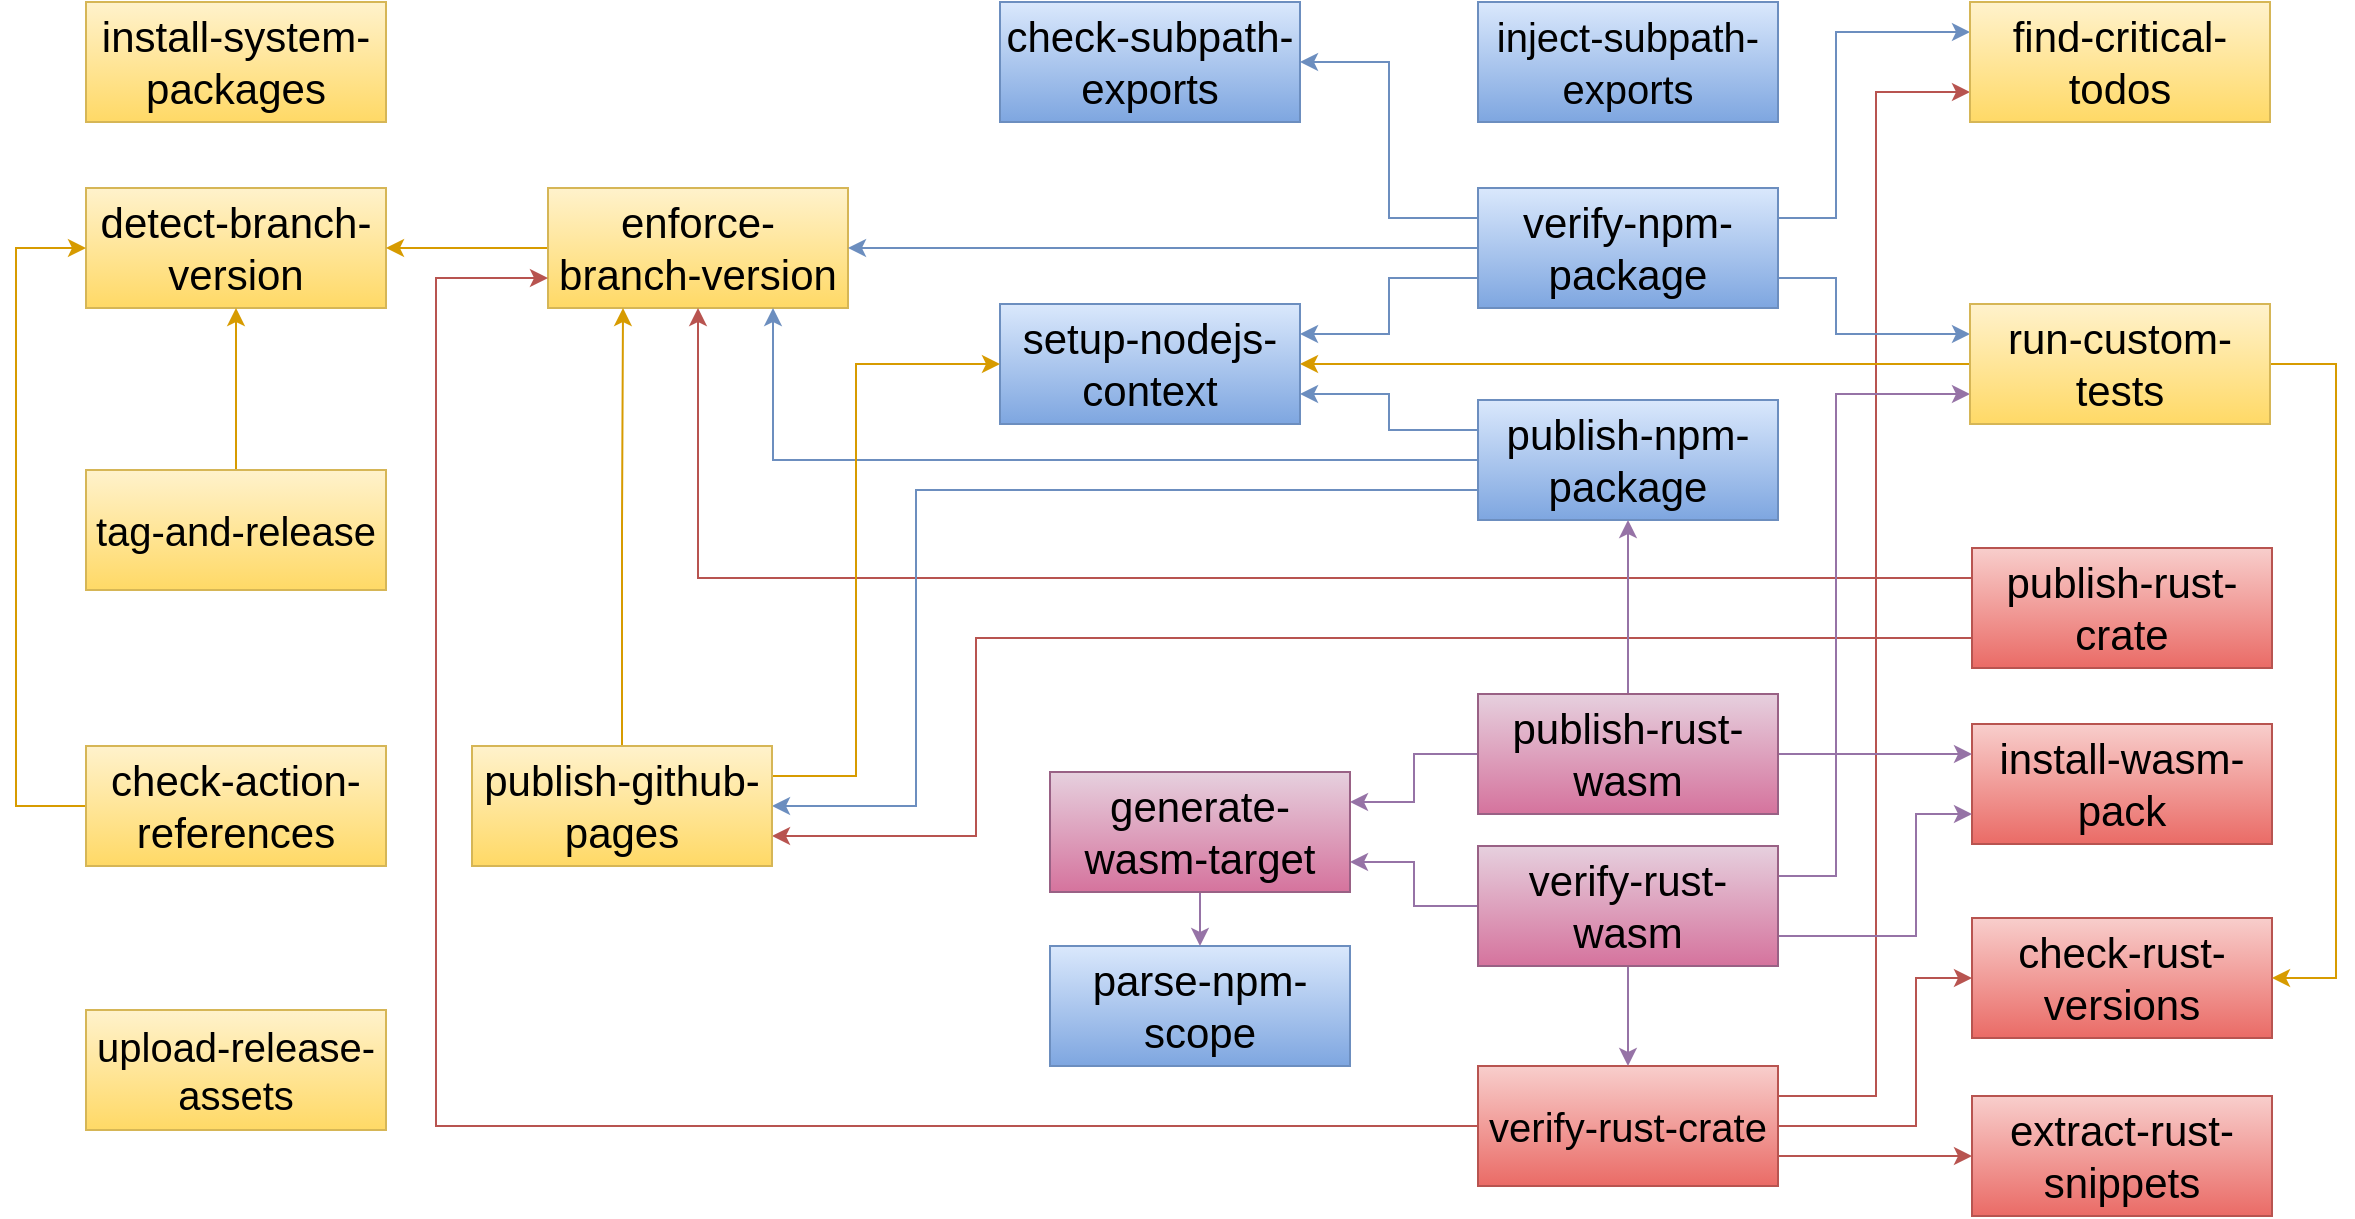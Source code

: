 <mxfile version="24.7.17">
  <diagram name="Page-1" id="WVEFT4MKlsdd_JEsjKgG">
    <mxGraphModel dx="1420" dy="801" grid="1" gridSize="10" guides="1" tooltips="1" connect="1" arrows="1" fold="1" page="1" pageScale="1" pageWidth="1280" pageHeight="640" math="0" shadow="0">
      <root>
        <mxCell id="0" />
        <mxCell id="1" parent="0" />
        <mxCell id="5F_uEz6Y_uifgk78bL69-2" value="&lt;font color=&quot;#000000&quot; style=&quot;font-size: 21px;&quot;&gt;install-wasm-pack&lt;/font&gt;" style="rounded=0;whiteSpace=wrap;html=1;fillColor=#f8cecc;gradientColor=#ea6b66;strokeColor=#b85450;fontSize=21;" parent="1" vertex="1">
          <mxGeometry x="1038" y="377" width="150" height="60" as="geometry" />
        </mxCell>
        <mxCell id="5F_uEz6Y_uifgk78bL69-3" value="&lt;font color=&quot;#000000&quot; style=&quot;font-size: 21px;&quot;&gt;check-rust-versions&lt;/font&gt;" style="rounded=0;whiteSpace=wrap;html=1;fillColor=#f8cecc;gradientColor=#ea6b66;strokeColor=#b85450;fontSize=21;" parent="1" vertex="1">
          <mxGeometry x="1038" y="474" width="150" height="60" as="geometry" />
        </mxCell>
        <mxCell id="5F_uEz6Y_uifgk78bL69-4" value="&lt;font color=&quot;#000000&quot; style=&quot;font-size: 21px;&quot;&gt;detect-branch-version&lt;/font&gt;" style="rounded=0;whiteSpace=wrap;html=1;fillColor=#fff2cc;gradientColor=#ffd966;strokeColor=#d6b656;fontSize=21;" parent="1" vertex="1">
          <mxGeometry x="95" y="109" width="150" height="60" as="geometry" />
        </mxCell>
        <mxCell id="a6QC8FRM8AmWY3ovsu5E-1" style="edgeStyle=orthogonalEdgeStyle;rounded=0;orthogonalLoop=1;jettySize=auto;html=1;exitX=0;exitY=0.5;exitDx=0;exitDy=0;entryX=1;entryY=0.5;entryDx=0;entryDy=0;strokeColor=#D79B00;" parent="1" source="5F_uEz6Y_uifgk78bL69-5" target="5F_uEz6Y_uifgk78bL69-4" edge="1">
          <mxGeometry relative="1" as="geometry" />
        </mxCell>
        <mxCell id="5F_uEz6Y_uifgk78bL69-5" value="&lt;font color=&quot;#000000&quot; style=&quot;font-size: 21px;&quot;&gt;enforce-branch-version&lt;/font&gt;" style="rounded=0;whiteSpace=wrap;html=1;fillColor=#fff2cc;gradientColor=#ffd966;strokeColor=#d6b656;fontSize=21;" parent="1" vertex="1">
          <mxGeometry x="326" y="109" width="150" height="60" as="geometry" />
        </mxCell>
        <mxCell id="R0RN9PVhyACfvfY2AZyn-1" style="edgeStyle=orthogonalEdgeStyle;rounded=0;orthogonalLoop=1;jettySize=auto;html=1;exitX=0.5;exitY=0;exitDx=0;exitDy=0;entryX=0.5;entryY=1;entryDx=0;entryDy=0;fillColor=#ffcd28;gradientColor=#ffa500;strokeColor=#d79b00;" parent="1" source="5F_uEz6Y_uifgk78bL69-8" target="5F_uEz6Y_uifgk78bL69-4" edge="1">
          <mxGeometry relative="1" as="geometry" />
        </mxCell>
        <mxCell id="5F_uEz6Y_uifgk78bL69-8" value="&lt;font color=&quot;#000000&quot; style=&quot;font-size: 20px;&quot;&gt;tag-and-release&lt;/font&gt;" style="rounded=0;whiteSpace=wrap;html=1;fillColor=#fff2cc;gradientColor=#ffd966;strokeColor=#d6b656;fontSize=21;" parent="1" vertex="1">
          <mxGeometry x="95" y="250" width="150" height="60" as="geometry" />
        </mxCell>
        <mxCell id="dx_RJlRm_CpA8sqadSIW-3" style="edgeStyle=orthogonalEdgeStyle;rounded=0;orthogonalLoop=1;jettySize=auto;html=1;exitX=1;exitY=0.75;exitDx=0;exitDy=0;entryX=0;entryY=0.5;entryDx=0;entryDy=0;fillColor=#f8cecc;gradientColor=#ea6b66;strokeColor=#b85450;" parent="1" source="5F_uEz6Y_uifgk78bL69-10" target="V_-eHLgGtdioPDiCoV3Y-1" edge="1">
          <mxGeometry relative="1" as="geometry" />
        </mxCell>
        <mxCell id="dx_RJlRm_CpA8sqadSIW-5" style="edgeStyle=orthogonalEdgeStyle;rounded=0;orthogonalLoop=1;jettySize=auto;html=1;exitX=1;exitY=0.25;exitDx=0;exitDy=0;entryX=0;entryY=0.75;entryDx=0;entryDy=0;fillColor=#f8cecc;gradientColor=#ea6b66;strokeColor=#b85450;" parent="1" source="5F_uEz6Y_uifgk78bL69-10" target="-g0peTl4rt_80_YKgBvN-1" edge="1">
          <mxGeometry relative="1" as="geometry">
            <Array as="points">
              <mxPoint x="990" y="563" />
              <mxPoint x="990" y="61" />
            </Array>
          </mxGeometry>
        </mxCell>
        <mxCell id="dx_RJlRm_CpA8sqadSIW-6" style="edgeStyle=orthogonalEdgeStyle;rounded=0;orthogonalLoop=1;jettySize=auto;html=1;exitX=1;exitY=0.5;exitDx=0;exitDy=0;entryX=0;entryY=0.5;entryDx=0;entryDy=0;fillColor=#f8cecc;gradientColor=#ea6b66;strokeColor=#b85450;" parent="1" source="5F_uEz6Y_uifgk78bL69-10" target="5F_uEz6Y_uifgk78bL69-3" edge="1">
          <mxGeometry relative="1" as="geometry">
            <Array as="points">
              <mxPoint x="1010" y="578" />
              <mxPoint x="1010" y="504" />
            </Array>
          </mxGeometry>
        </mxCell>
        <mxCell id="dx_RJlRm_CpA8sqadSIW-7" style="edgeStyle=orthogonalEdgeStyle;rounded=0;orthogonalLoop=1;jettySize=auto;html=1;exitX=0;exitY=0.5;exitDx=0;exitDy=0;entryX=0;entryY=0.75;entryDx=0;entryDy=0;fillColor=#f8cecc;gradientColor=#ea6b66;strokeColor=#b85450;" parent="1" source="5F_uEz6Y_uifgk78bL69-10" target="5F_uEz6Y_uifgk78bL69-5" edge="1">
          <mxGeometry relative="1" as="geometry">
            <Array as="points">
              <mxPoint x="270" y="578" />
              <mxPoint x="270" y="154" />
            </Array>
          </mxGeometry>
        </mxCell>
        <mxCell id="5F_uEz6Y_uifgk78bL69-10" value="&lt;font style=&quot;font-size: 20px;&quot;&gt;&lt;span style=&quot;color: rgb(0, 0, 0);&quot;&gt;verify&lt;/span&gt;&lt;font color=&quot;#000000&quot; style=&quot;font-size: 20px;&quot;&gt;-rust-crate&lt;/font&gt;&lt;/font&gt;" style="rounded=0;whiteSpace=wrap;html=1;fillColor=#f8cecc;gradientColor=#ea6b66;strokeColor=#b85450;fontSize=21;" parent="1" vertex="1">
          <mxGeometry x="791" y="548" width="150" height="60" as="geometry" />
        </mxCell>
        <mxCell id="3XO_MdoqbebSjalQx-rx-4" style="edgeStyle=orthogonalEdgeStyle;rounded=0;orthogonalLoop=1;jettySize=auto;html=1;exitX=0;exitY=0.75;exitDx=0;exitDy=0;fillColor=#f8cecc;gradientColor=#ea6b66;strokeColor=#b85450;entryX=1;entryY=0.75;entryDx=0;entryDy=0;" parent="1" source="5F_uEz6Y_uifgk78bL69-13" target="zN0u8qD7GRG8sksmnXtg-4" edge="1">
          <mxGeometry relative="1" as="geometry">
            <mxPoint x="420" y="418" as="targetPoint" />
            <Array as="points">
              <mxPoint x="540" y="334" />
              <mxPoint x="540" y="433" />
            </Array>
          </mxGeometry>
        </mxCell>
        <mxCell id="QD4Ny_D2l933doFP6hPs-7" style="edgeStyle=orthogonalEdgeStyle;rounded=0;orthogonalLoop=1;jettySize=auto;html=1;entryX=0.5;entryY=1;entryDx=0;entryDy=0;exitX=0;exitY=0.25;exitDx=0;exitDy=0;fillColor=#f8cecc;strokeColor=#b85450;gradientColor=#ea6b66;" parent="1" source="5F_uEz6Y_uifgk78bL69-13" target="5F_uEz6Y_uifgk78bL69-5" edge="1">
          <mxGeometry relative="1" as="geometry">
            <mxPoint x="1040" y="288" as="sourcePoint" />
          </mxGeometry>
        </mxCell>
        <mxCell id="5F_uEz6Y_uifgk78bL69-13" value="&lt;font color=&quot;#000000&quot; style=&quot;font-size: 21px;&quot;&gt;publish-rust-crate&lt;/font&gt;" style="rounded=0;whiteSpace=wrap;html=1;fillColor=#f8cecc;gradientColor=#ea6b66;strokeColor=#b85450;fontSize=21;" parent="1" vertex="1">
          <mxGeometry x="1038" y="289" width="150" height="60" as="geometry" />
        </mxCell>
        <mxCell id="-AZoPFNOOsIVRlhCm3I_-2" style="edgeStyle=orthogonalEdgeStyle;rounded=0;orthogonalLoop=1;jettySize=auto;html=1;exitX=0;exitY=0.5;exitDx=0;exitDy=0;entryX=1;entryY=0.5;entryDx=0;entryDy=0;fillColor=#dae8fc;gradientColor=#7ea6e0;strokeColor=#6c8ebf;" parent="1" source="5F_uEz6Y_uifgk78bL69-14" target="5F_uEz6Y_uifgk78bL69-5" edge="1">
          <mxGeometry relative="1" as="geometry" />
        </mxCell>
        <mxCell id="UHnSHOiMX1kK034ZznIQ-5" style="edgeStyle=orthogonalEdgeStyle;rounded=0;orthogonalLoop=1;jettySize=auto;html=1;exitX=0;exitY=0.25;exitDx=0;exitDy=0;entryX=1;entryY=0.5;entryDx=0;entryDy=0;fillColor=#dae8fc;gradientColor=#7ea6e0;strokeColor=#6c8ebf;" parent="1" source="5F_uEz6Y_uifgk78bL69-14" target="UHnSHOiMX1kK034ZznIQ-4" edge="1">
          <mxGeometry relative="1" as="geometry" />
        </mxCell>
        <mxCell id="zN0u8qD7GRG8sksmnXtg-2" style="edgeStyle=orthogonalEdgeStyle;rounded=0;orthogonalLoop=1;jettySize=auto;html=1;exitX=0;exitY=0.75;exitDx=0;exitDy=0;entryX=1;entryY=0.25;entryDx=0;entryDy=0;fillColor=#dae8fc;gradientColor=#7ea6e0;strokeColor=#6c8ebf;" parent="1" source="5F_uEz6Y_uifgk78bL69-14" target="zN0u8qD7GRG8sksmnXtg-1" edge="1">
          <mxGeometry relative="1" as="geometry" />
        </mxCell>
        <mxCell id="PkC4jkPcimBgI14Sbuu8-2" style="edgeStyle=orthogonalEdgeStyle;rounded=0;orthogonalLoop=1;jettySize=auto;html=1;exitX=1;exitY=0.25;exitDx=0;exitDy=0;entryX=0;entryY=0.25;entryDx=0;entryDy=0;fillColor=#dae8fc;gradientColor=#7ea6e0;strokeColor=#6c8ebf;" parent="1" source="5F_uEz6Y_uifgk78bL69-14" target="-g0peTl4rt_80_YKgBvN-1" edge="1">
          <mxGeometry relative="1" as="geometry">
            <Array as="points">
              <mxPoint x="970" y="124" />
              <mxPoint x="970" y="31" />
            </Array>
          </mxGeometry>
        </mxCell>
        <mxCell id="PkC4jkPcimBgI14Sbuu8-3" style="edgeStyle=orthogonalEdgeStyle;rounded=0;orthogonalLoop=1;jettySize=auto;html=1;exitX=1;exitY=0.75;exitDx=0;exitDy=0;entryX=0;entryY=0.25;entryDx=0;entryDy=0;fillColor=#dae8fc;gradientColor=#7ea6e0;strokeColor=#6c8ebf;" parent="1" source="5F_uEz6Y_uifgk78bL69-14" target="PkC4jkPcimBgI14Sbuu8-1" edge="1">
          <mxGeometry relative="1" as="geometry">
            <Array as="points">
              <mxPoint x="970" y="154" />
              <mxPoint x="970" y="182" />
            </Array>
          </mxGeometry>
        </mxCell>
        <mxCell id="5F_uEz6Y_uifgk78bL69-14" value="&lt;span style=&quot;color: rgb(0, 0, 0);&quot;&gt;verify&lt;/span&gt;&lt;font color=&quot;#000000&quot; style=&quot;font-size: 21px;&quot;&gt;-npm-package&lt;/font&gt;" style="rounded=0;whiteSpace=wrap;html=1;fillColor=#dae8fc;gradientColor=#7ea6e0;strokeColor=#6c8ebf;fontSize=21;" parent="1" vertex="1">
          <mxGeometry x="791" y="109" width="150" height="60" as="geometry" />
        </mxCell>
        <mxCell id="zN0u8qD7GRG8sksmnXtg-3" style="edgeStyle=orthogonalEdgeStyle;rounded=0;orthogonalLoop=1;jettySize=auto;html=1;exitX=0;exitY=0.25;exitDx=0;exitDy=0;entryX=1;entryY=0.75;entryDx=0;entryDy=0;fillColor=#dae8fc;gradientColor=#7ea6e0;strokeColor=#6c8ebf;" parent="1" source="5F_uEz6Y_uifgk78bL69-16" target="zN0u8qD7GRG8sksmnXtg-1" edge="1">
          <mxGeometry relative="1" as="geometry" />
        </mxCell>
        <mxCell id="3XO_MdoqbebSjalQx-rx-1" style="edgeStyle=orthogonalEdgeStyle;rounded=0;orthogonalLoop=1;jettySize=auto;html=1;exitX=0;exitY=0.75;exitDx=0;exitDy=0;fillColor=#dae8fc;gradientColor=#7ea6e0;strokeColor=#6c8ebf;entryX=1;entryY=0.5;entryDx=0;entryDy=0;" parent="1" source="5F_uEz6Y_uifgk78bL69-16" target="zN0u8qD7GRG8sksmnXtg-4" edge="1">
          <mxGeometry relative="1" as="geometry">
            <mxPoint x="490" y="398" as="targetPoint" />
            <Array as="points">
              <mxPoint x="510" y="260" />
              <mxPoint x="510" y="418" />
            </Array>
          </mxGeometry>
        </mxCell>
        <mxCell id="CSM3Zalp9nPTYfsO172_-2" style="edgeStyle=orthogonalEdgeStyle;rounded=0;orthogonalLoop=1;jettySize=auto;html=1;entryX=0.75;entryY=1;entryDx=0;entryDy=0;exitX=0;exitY=0.5;exitDx=0;exitDy=0;fillColor=#dae8fc;gradientColor=#7ea6e0;strokeColor=#6c8ebf;" parent="1" source="5F_uEz6Y_uifgk78bL69-16" target="5F_uEz6Y_uifgk78bL69-5" edge="1">
          <mxGeometry relative="1" as="geometry">
            <mxPoint x="670" y="278" as="sourcePoint" />
          </mxGeometry>
        </mxCell>
        <mxCell id="5F_uEz6Y_uifgk78bL69-16" value="&lt;font color=&quot;#000000&quot; style=&quot;font-size: 21px;&quot;&gt;publish-npm-package&lt;/font&gt;" style="rounded=0;whiteSpace=wrap;html=1;fillColor=#dae8fc;gradientColor=#7ea6e0;strokeColor=#6c8ebf;fontSize=21;" parent="1" vertex="1">
          <mxGeometry x="791" y="215" width="150" height="60" as="geometry" />
        </mxCell>
        <mxCell id="xONDt2tRpeTbLGQEQaBS-13" style="edgeStyle=orthogonalEdgeStyle;rounded=0;orthogonalLoop=1;jettySize=auto;html=1;exitX=0.5;exitY=1;exitDx=0;exitDy=0;entryX=0.5;entryY=0;entryDx=0;entryDy=0;fillColor=#e1d5e7;strokeColor=#9673a6;" parent="1" source="S0Hg6-S1WZmBayF-FOZm-1" target="5F_uEz6Y_uifgk78bL69-10" edge="1">
          <mxGeometry relative="1" as="geometry" />
        </mxCell>
        <mxCell id="S7qZsbOynI-plU8JFAJH-1" style="edgeStyle=orthogonalEdgeStyle;rounded=0;orthogonalLoop=1;jettySize=auto;html=1;exitX=1;exitY=0.75;exitDx=0;exitDy=0;entryX=0;entryY=0.75;entryDx=0;entryDy=0;fillColor=#e1d5e7;strokeColor=#9673a6;" parent="1" source="S0Hg6-S1WZmBayF-FOZm-1" target="5F_uEz6Y_uifgk78bL69-2" edge="1">
          <mxGeometry relative="1" as="geometry">
            <Array as="points">
              <mxPoint x="1010" y="483" />
              <mxPoint x="1010" y="422" />
            </Array>
          </mxGeometry>
        </mxCell>
        <mxCell id="dx_RJlRm_CpA8sqadSIW-8" style="edgeStyle=orthogonalEdgeStyle;rounded=0;orthogonalLoop=1;jettySize=auto;html=1;exitX=1;exitY=0.25;exitDx=0;exitDy=0;entryX=0;entryY=0.75;entryDx=0;entryDy=0;fillColor=#e1d5e7;strokeColor=#9673a6;" parent="1" source="S0Hg6-S1WZmBayF-FOZm-1" target="PkC4jkPcimBgI14Sbuu8-1" edge="1">
          <mxGeometry relative="1" as="geometry">
            <Array as="points">
              <mxPoint x="970" y="453" />
              <mxPoint x="970" y="212" />
            </Array>
          </mxGeometry>
        </mxCell>
        <mxCell id="J-8krSms4Z0H5SgSfNQl-3" style="edgeStyle=orthogonalEdgeStyle;rounded=0;orthogonalLoop=1;jettySize=auto;html=1;exitX=0;exitY=0.5;exitDx=0;exitDy=0;entryX=1;entryY=0.75;entryDx=0;entryDy=0;strokeColor=#9673A6;" parent="1" source="S0Hg6-S1WZmBayF-FOZm-1" target="J-8krSms4Z0H5SgSfNQl-1" edge="1">
          <mxGeometry relative="1" as="geometry" />
        </mxCell>
        <mxCell id="S0Hg6-S1WZmBayF-FOZm-1" value="&lt;font color=&quot;#000000&quot; style=&quot;font-size: 21px;&quot;&gt;verify-rust-wasm&lt;/font&gt;" style="rounded=0;whiteSpace=wrap;html=1;fillColor=#e6d0de;strokeColor=#996185;gradientColor=#d5739d;fontSize=21;" parent="1" vertex="1">
          <mxGeometry x="791" y="438" width="150" height="60" as="geometry" />
        </mxCell>
        <mxCell id="QD4Ny_D2l933doFP6hPs-2" style="edgeStyle=orthogonalEdgeStyle;rounded=0;orthogonalLoop=1;jettySize=auto;html=1;exitX=0;exitY=0.5;exitDx=0;exitDy=0;entryX=0;entryY=0.5;entryDx=0;entryDy=0;fillColor=#ffcd28;gradientColor=#ffa500;strokeColor=#d79b00;" parent="1" source="JbcmaUnZiUW12ubG6OzJ-1" target="5F_uEz6Y_uifgk78bL69-4" edge="1">
          <mxGeometry relative="1" as="geometry">
            <Array as="points">
              <mxPoint x="60" y="418" />
              <mxPoint x="60" y="139" />
            </Array>
          </mxGeometry>
        </mxCell>
        <mxCell id="JbcmaUnZiUW12ubG6OzJ-1" value="&lt;font color=&quot;#000000&quot; style=&quot;font-size: 21px;&quot;&gt;check-action-references&lt;/font&gt;" style="rounded=0;whiteSpace=wrap;html=1;fillColor=#fff2cc;strokeColor=#d6b656;fontSize=21;gradientColor=#ffd966;" parent="1" vertex="1">
          <mxGeometry x="95" y="388" width="150" height="60" as="geometry" />
        </mxCell>
        <mxCell id="27VhhjaNEkj5jJPGuZWT-2" style="edgeStyle=orthogonalEdgeStyle;rounded=0;orthogonalLoop=1;jettySize=auto;html=1;exitX=0.5;exitY=0;exitDx=0;exitDy=0;entryX=0.5;entryY=1;entryDx=0;entryDy=0;fontSize=17;fillColor=#e1d5e7;strokeColor=#9673a6;" parent="1" source="27VhhjaNEkj5jJPGuZWT-1" target="5F_uEz6Y_uifgk78bL69-16" edge="1">
          <mxGeometry relative="1" as="geometry" />
        </mxCell>
        <mxCell id="27VhhjaNEkj5jJPGuZWT-4" style="edgeStyle=orthogonalEdgeStyle;rounded=0;orthogonalLoop=1;jettySize=auto;html=1;exitX=1;exitY=0.5;exitDx=0;exitDy=0;entryX=0;entryY=0.25;entryDx=0;entryDy=0;fillColor=#e1d5e7;strokeColor=#9673a6;" parent="1" source="27VhhjaNEkj5jJPGuZWT-1" target="5F_uEz6Y_uifgk78bL69-2" edge="1">
          <mxGeometry relative="1" as="geometry" />
        </mxCell>
        <mxCell id="J-8krSms4Z0H5SgSfNQl-2" style="edgeStyle=orthogonalEdgeStyle;rounded=0;orthogonalLoop=1;jettySize=auto;html=1;exitX=0;exitY=0.5;exitDx=0;exitDy=0;entryX=1;entryY=0.25;entryDx=0;entryDy=0;strokeColor=#9673A6;" parent="1" source="27VhhjaNEkj5jJPGuZWT-1" target="J-8krSms4Z0H5SgSfNQl-1" edge="1">
          <mxGeometry relative="1" as="geometry" />
        </mxCell>
        <mxCell id="27VhhjaNEkj5jJPGuZWT-1" value="&lt;font color=&quot;#000000&quot; style=&quot;font-size: 21px;&quot;&gt;publish-rust-wasm&lt;/font&gt;" style="rounded=0;whiteSpace=wrap;html=1;fillColor=#e6d0de;strokeColor=#996185;gradientColor=#d5739d;fontSize=21;" parent="1" vertex="1">
          <mxGeometry x="791" y="362" width="150" height="60" as="geometry" />
        </mxCell>
        <mxCell id="-g0peTl4rt_80_YKgBvN-1" value="&lt;font color=&quot;#000000&quot; style=&quot;font-size: 21px;&quot;&gt;find-critical-todos&lt;/font&gt;" style="rounded=0;whiteSpace=wrap;html=1;fillColor=#fff2cc;gradientColor=#ffd966;strokeColor=#d6b656;fontSize=21;" parent="1" vertex="1">
          <mxGeometry x="1037" y="16" width="150" height="60" as="geometry" />
        </mxCell>
        <mxCell id="V_-eHLgGtdioPDiCoV3Y-1" value="&lt;font color=&quot;#000000&quot; style=&quot;font-size: 21px;&quot;&gt;extract-rust-snippets&lt;/font&gt;" style="rounded=0;whiteSpace=wrap;html=1;fillColor=#f8cecc;gradientColor=#ea6b66;strokeColor=#b85450;fontSize=21;" parent="1" vertex="1">
          <mxGeometry x="1038" y="563" width="150" height="60" as="geometry" />
        </mxCell>
        <mxCell id="R0RN9PVhyACfvfY2AZyn-4" value="&lt;font color=&quot;#000000&quot; style=&quot;font-size: 21px;&quot;&gt;parse-npm-scope&lt;/font&gt;" style="rounded=0;whiteSpace=wrap;html=1;fillColor=#dae8fc;gradientColor=#7ea6e0;strokeColor=#6c8ebf;fontSize=21;" parent="1" vertex="1">
          <mxGeometry x="577" y="488" width="150" height="60" as="geometry" />
        </mxCell>
        <mxCell id="WGftkFezZDzaaBCJNsqa-1" value="&lt;font color=&quot;#000000&quot; style=&quot;font-size: 21px;&quot;&gt;install-system-packages&lt;/font&gt;" style="rounded=0;whiteSpace=wrap;html=1;fillColor=#fff2cc;gradientColor=#ffd966;strokeColor=#d6b656;fontSize=21;rotation=0;" parent="1" vertex="1">
          <mxGeometry x="95" y="16" width="150" height="60" as="geometry" />
        </mxCell>
        <mxCell id="-AZoPFNOOsIVRlhCm3I_-4" value="&lt;font style=&quot;font-size: 20px;&quot; color=&quot;#000000&quot;&gt;inject-subpath-exports&lt;/font&gt;" style="rounded=0;whiteSpace=wrap;html=1;fillColor=#dae8fc;gradientColor=#7ea6e0;strokeColor=#6c8ebf;fontSize=21;" parent="1" vertex="1">
          <mxGeometry x="791" y="16" width="150" height="60" as="geometry" />
        </mxCell>
        <mxCell id="UHnSHOiMX1kK034ZznIQ-4" value="&lt;font color=&quot;#000000&quot;&gt;check-subpath-exports&lt;/font&gt;" style="rounded=0;whiteSpace=wrap;html=1;fillColor=#dae8fc;gradientColor=#7ea6e0;strokeColor=#6c8ebf;fontSize=21;" parent="1" vertex="1">
          <mxGeometry x="552" y="16" width="150" height="60" as="geometry" />
        </mxCell>
        <mxCell id="zN0u8qD7GRG8sksmnXtg-1" value="&lt;font color=&quot;#000000&quot; style=&quot;font-size: 21px;&quot;&gt;setup-nodejs-context&lt;/font&gt;" style="rounded=0;whiteSpace=wrap;html=1;fillColor=#dae8fc;gradientColor=#7ea6e0;strokeColor=#6c8ebf;fontSize=21;" parent="1" vertex="1">
          <mxGeometry x="552" y="167" width="150" height="60" as="geometry" />
        </mxCell>
        <mxCell id="A2dQnVUlCG7bKgYiHM8N-1" style="edgeStyle=orthogonalEdgeStyle;rounded=0;orthogonalLoop=1;jettySize=auto;html=1;exitX=1;exitY=0.25;exitDx=0;exitDy=0;entryX=0;entryY=0.5;entryDx=0;entryDy=0;fillColor=#ffcd28;gradientColor=#ffa500;strokeColor=#d79b00;" parent="1" source="zN0u8qD7GRG8sksmnXtg-4" target="zN0u8qD7GRG8sksmnXtg-1" edge="1">
          <mxGeometry relative="1" as="geometry">
            <mxPoint x="500" y="208" as="targetPoint" />
            <Array as="points">
              <mxPoint x="480" y="403" />
              <mxPoint x="480" y="197" />
            </Array>
          </mxGeometry>
        </mxCell>
        <mxCell id="CSM3Zalp9nPTYfsO172_-1" style="edgeStyle=orthogonalEdgeStyle;rounded=0;orthogonalLoop=1;jettySize=auto;html=1;fillColor=#ffcd28;gradientColor=#ffa500;strokeColor=#d79b00;exitX=0.5;exitY=0;exitDx=0;exitDy=0;entryX=0.25;entryY=1;entryDx=0;entryDy=0;" parent="1" source="zN0u8qD7GRG8sksmnXtg-4" target="5F_uEz6Y_uifgk78bL69-5" edge="1">
          <mxGeometry relative="1" as="geometry">
            <mxPoint x="410" y="348" as="sourcePoint" />
            <mxPoint x="370" y="248" as="targetPoint" />
          </mxGeometry>
        </mxCell>
        <mxCell id="zN0u8qD7GRG8sksmnXtg-4" value="&lt;font color=&quot;#000000&quot; style=&quot;font-size: 21px;&quot;&gt;publish-github-pages&lt;/font&gt;" style="rounded=0;whiteSpace=wrap;html=1;fillColor=#fff2cc;gradientColor=#ffd966;strokeColor=#d6b656;fontSize=21;" parent="1" vertex="1">
          <mxGeometry x="288" y="388" width="150" height="60" as="geometry" />
        </mxCell>
        <mxCell id="5vGkXdz45bnbeiRqXRxk-2" style="edgeStyle=orthogonalEdgeStyle;rounded=0;orthogonalLoop=1;jettySize=auto;html=1;exitX=1;exitY=0.5;exitDx=0;exitDy=0;entryX=1;entryY=0.5;entryDx=0;entryDy=0;fillColor=#ffcd28;gradientColor=#ffa500;strokeColor=#d79b00;" parent="1" source="PkC4jkPcimBgI14Sbuu8-1" target="5F_uEz6Y_uifgk78bL69-3" edge="1">
          <mxGeometry relative="1" as="geometry">
            <Array as="points">
              <mxPoint x="1220" y="197" />
              <mxPoint x="1220" y="504" />
            </Array>
          </mxGeometry>
        </mxCell>
        <mxCell id="3XO_MdoqbebSjalQx-rx-3" style="edgeStyle=orthogonalEdgeStyle;rounded=0;orthogonalLoop=1;jettySize=auto;html=1;exitX=0;exitY=0.5;exitDx=0;exitDy=0;entryX=1;entryY=0.5;entryDx=0;entryDy=0;fillColor=#ffcd28;gradientColor=#ffa500;strokeColor=#d79b00;" parent="1" source="PkC4jkPcimBgI14Sbuu8-1" target="zN0u8qD7GRG8sksmnXtg-1" edge="1">
          <mxGeometry relative="1" as="geometry" />
        </mxCell>
        <mxCell id="PkC4jkPcimBgI14Sbuu8-1" value="&lt;font color=&quot;#000000&quot; style=&quot;font-size: 21px;&quot;&gt;run-custom-tests&lt;/font&gt;" style="rounded=0;whiteSpace=wrap;html=1;fillColor=#fff2cc;gradientColor=#ffd966;strokeColor=#d6b656;fontSize=21;rotation=0;" parent="1" vertex="1">
          <mxGeometry x="1037" y="167" width="150" height="60" as="geometry" />
        </mxCell>
        <mxCell id="613Bgac3r5vAn3go_Syg-1" value="&lt;font color=&quot;#000000&quot; style=&quot;font-size: 20px;&quot;&gt;upload-release-assets&lt;/font&gt;" style="rounded=0;whiteSpace=wrap;html=1;fillColor=#fff2cc;gradientColor=#ffd966;strokeColor=#d6b656;fontSize=20;rotation=0;" parent="1" vertex="1">
          <mxGeometry x="95" y="520" width="150" height="60" as="geometry" />
        </mxCell>
        <mxCell id="zXkJ0Y4LxZool9f-8g-g-1" style="edgeStyle=orthogonalEdgeStyle;rounded=0;orthogonalLoop=1;jettySize=auto;html=1;exitX=0.5;exitY=1;exitDx=0;exitDy=0;strokeColor=#9673A6;" parent="1" source="J-8krSms4Z0H5SgSfNQl-1" target="R0RN9PVhyACfvfY2AZyn-4" edge="1">
          <mxGeometry relative="1" as="geometry">
            <Array as="points">
              <mxPoint x="652" y="480" />
              <mxPoint x="652" y="480" />
            </Array>
          </mxGeometry>
        </mxCell>
        <mxCell id="J-8krSms4Z0H5SgSfNQl-1" value="&lt;font color=&quot;#000000&quot; style=&quot;font-size: 21px;&quot;&gt;generate-wasm-target&lt;/font&gt;" style="rounded=0;whiteSpace=wrap;html=1;fillColor=#e6d0de;strokeColor=#996185;gradientColor=#d5739d;fontSize=21;" parent="1" vertex="1">
          <mxGeometry x="577" y="401" width="150" height="60" as="geometry" />
        </mxCell>
      </root>
    </mxGraphModel>
  </diagram>
</mxfile>
